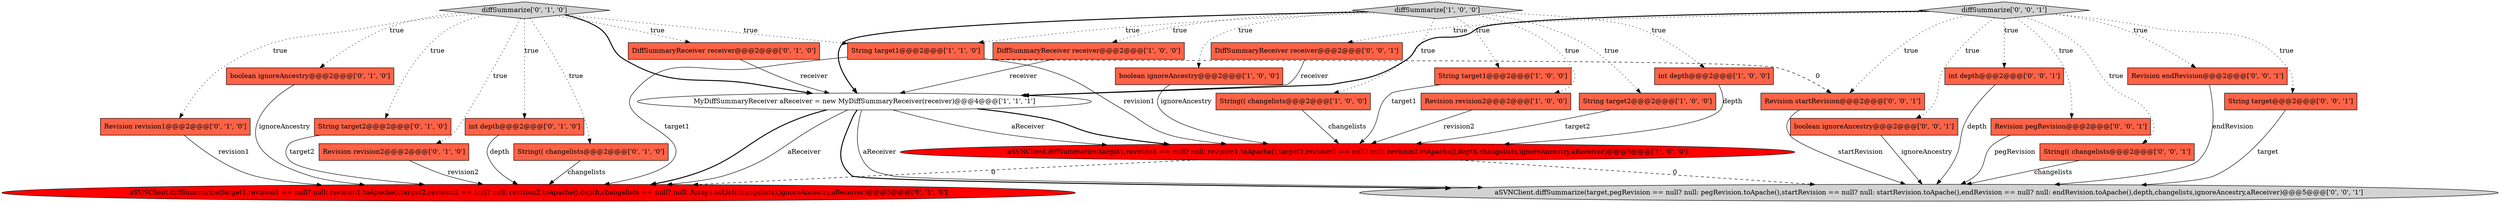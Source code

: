 digraph {
9 [style = filled, label = "String target1@@@2@@@['1', '1', '0']", fillcolor = tomato, shape = box image = "AAA0AAABBB1BBB"];
6 [style = filled, label = "int depth@@@2@@@['1', '0', '0']", fillcolor = tomato, shape = box image = "AAA0AAABBB1BBB"];
4 [style = filled, label = "aSVNClient.diffSummarize(target1,revision1 == null? null: revision1.toApache(),target2,revision2 == null? null: revision2.toApache(),depth,changelists,ignoreAncestry,aReceiver)@@@5@@@['1', '0', '0']", fillcolor = red, shape = ellipse image = "AAA1AAABBB1BBB"];
11 [style = filled, label = "boolean ignoreAncestry@@@2@@@['0', '1', '0']", fillcolor = tomato, shape = box image = "AAA0AAABBB2BBB"];
10 [style = filled, label = "MyDiffSummaryReceiver aReceiver = new MyDiffSummaryReceiver(receiver)@@@4@@@['1', '1', '1']", fillcolor = white, shape = ellipse image = "AAA0AAABBB1BBB"];
12 [style = filled, label = "aSVNClient.diffSummarize(target1,revision1 == null? null: revision1.toApache(),target2,revision2 == null? null: revision2.toApache(),depth,changelists == null? null: Arrays.asList(changelists),ignoreAncestry,aReceiver)@@@5@@@['0', '1', '0']", fillcolor = red, shape = ellipse image = "AAA1AAABBB2BBB"];
14 [style = filled, label = "String target2@@@2@@@['0', '1', '0']", fillcolor = tomato, shape = box image = "AAA0AAABBB2BBB"];
24 [style = filled, label = "boolean ignoreAncestry@@@2@@@['0', '0', '1']", fillcolor = tomato, shape = box image = "AAA0AAABBB3BBB"];
20 [style = filled, label = "int depth@@@2@@@['0', '0', '1']", fillcolor = tomato, shape = box image = "AAA0AAABBB3BBB"];
19 [style = filled, label = "diffSummarize['0', '1', '0']", fillcolor = lightgray, shape = diamond image = "AAA0AAABBB2BBB"];
22 [style = filled, label = "Revision pegRevision@@@2@@@['0', '0', '1']", fillcolor = tomato, shape = box image = "AAA0AAABBB3BBB"];
5 [style = filled, label = "String target2@@@2@@@['1', '0', '0']", fillcolor = tomato, shape = box image = "AAA0AAABBB1BBB"];
18 [style = filled, label = "DiffSummaryReceiver receiver@@@2@@@['0', '1', '0']", fillcolor = tomato, shape = box image = "AAA0AAABBB2BBB"];
8 [style = filled, label = "boolean ignoreAncestry@@@2@@@['1', '0', '0']", fillcolor = tomato, shape = box image = "AAA0AAABBB1BBB"];
21 [style = filled, label = "DiffSummaryReceiver receiver@@@2@@@['0', '0', '1']", fillcolor = tomato, shape = box image = "AAA0AAABBB3BBB"];
25 [style = filled, label = "String(( changelists@@@2@@@['0', '0', '1']", fillcolor = tomato, shape = box image = "AAA0AAABBB3BBB"];
28 [style = filled, label = "aSVNClient.diffSummarize(target,pegRevision == null? null: pegRevision.toApache(),startRevision == null? null: startRevision.toApache(),endRevision == null? null: endRevision.toApache(),depth,changelists,ignoreAncestry,aReceiver)@@@5@@@['0', '0', '1']", fillcolor = lightgray, shape = ellipse image = "AAA0AAABBB3BBB"];
29 [style = filled, label = "diffSummarize['0', '0', '1']", fillcolor = lightgray, shape = diamond image = "AAA0AAABBB3BBB"];
1 [style = filled, label = "String(( changelists@@@2@@@['1', '0', '0']", fillcolor = tomato, shape = box image = "AAA0AAABBB1BBB"];
3 [style = filled, label = "String target1@@@2@@@['1', '0', '0']", fillcolor = tomato, shape = box image = "AAA0AAABBB1BBB"];
7 [style = filled, label = "DiffSummaryReceiver receiver@@@2@@@['1', '0', '0']", fillcolor = tomato, shape = box image = "AAA0AAABBB1BBB"];
15 [style = filled, label = "Revision revision2@@@2@@@['0', '1', '0']", fillcolor = tomato, shape = box image = "AAA0AAABBB2BBB"];
16 [style = filled, label = "int depth@@@2@@@['0', '1', '0']", fillcolor = tomato, shape = box image = "AAA0AAABBB2BBB"];
13 [style = filled, label = "String(( changelists@@@2@@@['0', '1', '0']", fillcolor = tomato, shape = box image = "AAA0AAABBB2BBB"];
0 [style = filled, label = "Revision revision2@@@2@@@['1', '0', '0']", fillcolor = tomato, shape = box image = "AAA0AAABBB1BBB"];
26 [style = filled, label = "Revision endRevision@@@2@@@['0', '0', '1']", fillcolor = tomato, shape = box image = "AAA0AAABBB3BBB"];
2 [style = filled, label = "diffSummarize['1', '0', '0']", fillcolor = lightgray, shape = diamond image = "AAA0AAABBB1BBB"];
23 [style = filled, label = "String target@@@2@@@['0', '0', '1']", fillcolor = tomato, shape = box image = "AAA0AAABBB3BBB"];
17 [style = filled, label = "Revision revision1@@@2@@@['0', '1', '0']", fillcolor = tomato, shape = box image = "AAA0AAABBB2BBB"];
27 [style = filled, label = "Revision startRevision@@@2@@@['0', '0', '1']", fillcolor = tomato, shape = box image = "AAA0AAABBB3BBB"];
2->3 [style = dotted, label="true"];
6->4 [style = solid, label="depth"];
1->4 [style = solid, label="changelists"];
19->14 [style = dotted, label="true"];
10->4 [style = solid, label="aReceiver"];
2->0 [style = dotted, label="true"];
10->28 [style = bold, label=""];
14->12 [style = solid, label="target2"];
9->12 [style = solid, label="target1"];
19->17 [style = dotted, label="true"];
21->10 [style = solid, label="receiver"];
29->27 [style = dotted, label="true"];
26->28 [style = solid, label="endRevision"];
19->18 [style = dotted, label="true"];
9->27 [style = dashed, label="0"];
15->12 [style = solid, label="revision2"];
20->28 [style = solid, label="depth"];
19->10 [style = bold, label=""];
29->23 [style = dotted, label="true"];
10->12 [style = solid, label="aReceiver"];
10->28 [style = solid, label="aReceiver"];
19->13 [style = dotted, label="true"];
19->15 [style = dotted, label="true"];
23->28 [style = solid, label="target"];
2->10 [style = bold, label=""];
29->26 [style = dotted, label="true"];
29->20 [style = dotted, label="true"];
7->10 [style = solid, label="receiver"];
27->28 [style = solid, label="startRevision"];
4->12 [style = dashed, label="0"];
4->28 [style = dashed, label="0"];
29->22 [style = dotted, label="true"];
11->12 [style = solid, label="ignoreAncestry"];
16->12 [style = solid, label="depth"];
29->25 [style = dotted, label="true"];
2->9 [style = dotted, label="true"];
13->12 [style = solid, label="changelists"];
22->28 [style = solid, label="pegRevision"];
3->4 [style = solid, label="target1"];
10->12 [style = bold, label=""];
2->6 [style = dotted, label="true"];
2->1 [style = dotted, label="true"];
2->7 [style = dotted, label="true"];
19->11 [style = dotted, label="true"];
9->4 [style = solid, label="revision1"];
19->9 [style = dotted, label="true"];
19->16 [style = dotted, label="true"];
10->4 [style = bold, label=""];
29->10 [style = bold, label=""];
29->21 [style = dotted, label="true"];
0->4 [style = solid, label="revision2"];
8->4 [style = solid, label="ignoreAncestry"];
5->4 [style = solid, label="target2"];
18->10 [style = solid, label="receiver"];
2->5 [style = dotted, label="true"];
24->28 [style = solid, label="ignoreAncestry"];
29->24 [style = dotted, label="true"];
17->12 [style = solid, label="revision1"];
2->8 [style = dotted, label="true"];
25->28 [style = solid, label="changelists"];
}
